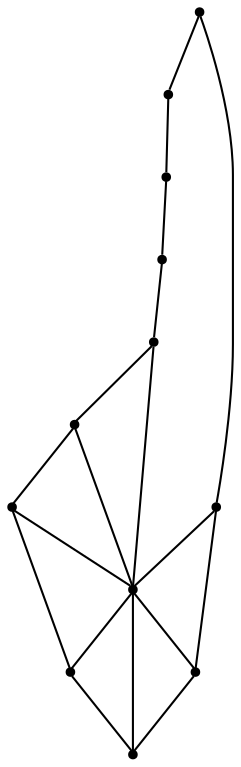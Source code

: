 graph {
  node [shape=point,comment="{\"directed\":false,\"doi\":\"10.1007/3-540-45848-4_32 \",\"figure\":\"1\"}"]

  v0 [pos="1958.0833752950034,951.875008477105"]
  v1 [pos="821.8333403269451,951.875008477105"]
  v2 [pos="1817.3333803812666,1085.3749169243706"]
  v3 [pos="1319.583288828532,1424.3751102023655"]
  v4 [pos="1723.5833803812664,1034.8749372694228"]
  v5 [pos="1572.0833142598472,1146.7500898573135"]
  v6 [pos="1398.8333702087405,1233.374998304579"]
  v7 [pos="1334.0833346048994,1182.875018649631"]
  v8 [pos="1240.3333346048992,1247.6249270968967"]
  v9 [pos="1146.458339691162,1175.6250593397353"]
  v10 [pos="994.9583530426027,1110.6249067518447"]
  v11 [pos="915.5833403269451,1045.7501305474175"]

  v0 -- v1 [id="-1",pos="1958.0833752950034,951.875008477105 821.8333403269451,951.875008477105 821.8333403269451,951.875008477105 821.8333403269451,951.875008477105"]
  v1 -- v11 [id="-2",pos="821.8333403269451,951.875008477105 915.5833403269451,1045.7501305474175 915.5833403269451,1045.7501305474175 915.5833403269451,1045.7501305474175"]
  v11 -- v10 [id="-4",pos="915.5833403269451,1045.7501305474175 937.2624715169271,1052.9625786675347 937.2624715169271,1052.9625786675347 937.2624715169271,1052.9625786675347 994.9583530426027,1110.6249067518447 994.9583530426027,1110.6249067518447 994.9583530426027,1110.6249067518447"]
  v10 -- v9 [id="-6",pos="994.9583530426027,1110.6249067518447 1016.6124979654949,1117.8833855523003 1016.6124979654949,1117.8833855523003 1016.6124979654949,1117.8833855523003 1146.458339691162,1175.6250593397353 1146.458339691162,1175.6250593397353 1146.458339691162,1175.6250593397353"]
  v10 -- v3 [id="-7",pos="994.9583530426027,1110.6249067518447 1319.583288828532,1424.3751102023655 1319.583288828532,1424.3751102023655 1319.583288828532,1424.3751102023655"]
  v9 -- v8 [id="-9",pos="1146.458339691162,1175.6250593397353 1171.7082977294922,1179.2000664605034 1171.7082977294922,1179.2000664605034 1171.7082977294922,1179.2000664605034 1240.3333346048992,1247.6249270968967 1240.3333346048992,1247.6249270968967 1240.3333346048992,1247.6249270968967"]
  v8 -- v7 [id="-10",pos="1240.3333346048992,1247.6249270968967 1297.945785522461,1190.020963880751 1297.945785522461,1190.020963880751 1297.945785522461,1190.020963880751 1334.0833346048994,1182.875018649631 1334.0833346048994,1182.875018649631 1334.0833346048994,1182.875018649631"]
  v2 -- v0 [id="-11",pos="1817.3333803812666,1085.3749169243706 1958.0833752950034,951.875008477105 1958.0833752950034,951.875008477105 1958.0833752950034,951.875008477105"]
  v9 -- v3 [id="-12",pos="1146.458339691162,1175.6250593397353 1279.9124399820964,1366.7542351616753 1279.9124399820964,1366.7542351616753 1279.9124399820964,1366.7542351616753 1319.583288828532,1424.3751102023655 1319.583288828532,1424.3751102023655 1319.583288828532,1424.3751102023655"]
  v2 -- v4 [id="-13",pos="1817.3333803812666,1085.3749169243706 1784.8665873209636,1060.1751539442275 1784.8665873209636,1060.1751539442275 1784.8665873209636,1060.1751539442275 1723.5833803812664,1034.8749372694228 1723.5833803812664,1034.8749372694228 1723.5833803812664,1034.8749372694228"]
  v8 -- v3 [id="-14",pos="1240.3333346048992,1247.6249270968967 1301.5541076660156,1366.7542351616753 1301.5541076660156,1366.7542351616753 1301.5541076660156,1366.7542351616753 1319.583288828532,1424.3751102023655 1319.583288828532,1424.3751102023655 1319.583288828532,1424.3751102023655"]
  v3 -- v7 [id="-16",pos="1319.583288828532,1424.3751102023655 1323.1917063395183,1366.7542351616753 1323.1917063395183,1366.7542351616753 1323.1917063395183,1366.7542351616753 1334.0833346048994,1182.875018649631 1334.0833346048994,1182.875018649631 1334.0833346048994,1182.875018649631"]
  v4 -- v3 [id="-17",pos="1723.5833803812664,1034.8749372694228 1319.583288828532,1424.3751102023655 1319.583288828532,1424.3751102023655 1319.583288828532,1424.3751102023655"]
  v7 -- v6 [id="-18",pos="1334.0833346048994,1182.875018649631 1362.8667195638022,1197.2334120008682 1362.8667195638022,1197.2334120008682 1362.8667195638022,1197.2334120008682 1398.8333702087405,1233.374998304579 1398.8333702087405,1233.374998304579 1398.8333702087405,1233.374998304579"]
  v3 -- v6 [id="-19",pos="1319.583288828532,1424.3751102023655 1344.833246866862,1366.7542351616753 1344.833246866862,1366.7542351616753 1344.833246866862,1366.7542351616753 1398.8333702087405,1233.374998304579 1398.8333702087405,1233.374998304579 1398.8333702087405,1233.374998304579"]
  v4 -- v5 [id="-20",pos="1723.5833803812664,1034.8749372694228 1658.6290995279949,1060.1751539442275 1658.6290995279949,1060.1751539442275 1658.6290995279949,1060.1751539442275 1572.0833142598472,1146.7500898573135 1572.0833142598472,1146.7500898573135 1572.0833142598472,1146.7500898573135"]
  v3 -- v5 [id="-21",pos="1319.583288828532,1424.3751102023655 1362.8667195638022,1366.7542987399631 1362.8667195638022,1366.7542987399631 1362.8667195638022,1366.7542987399631 1572.0833142598472,1146.7500898573135 1572.0833142598472,1146.7500898573135 1572.0833142598472,1146.7500898573135"]
  v5 -- v6 [id="-22",pos="1572.0833142598472,1146.7500898573135 1535.9957377115886,1153.9500766330295 1535.9957377115886,1153.9500766330295 1535.9957377115886,1153.9500766330295 1398.8333702087405,1233.374998304579 1398.8333702087405,1233.374998304579 1398.8333702087405,1233.374998304579"]
}